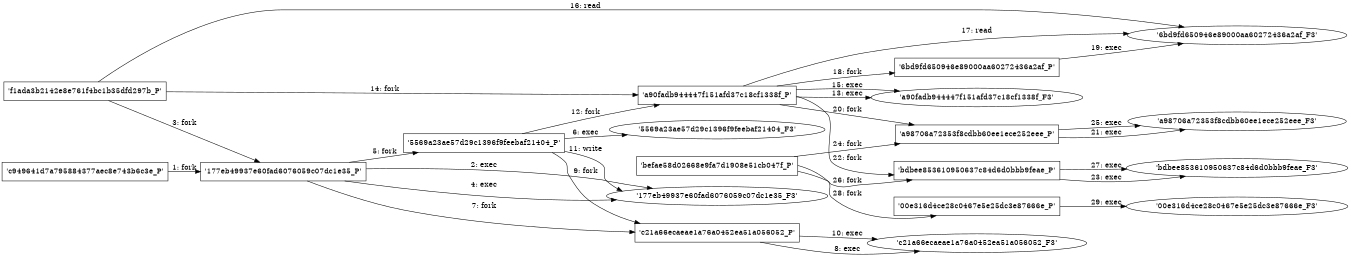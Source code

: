 digraph "D:\Learning\Paper\apt\基于CTI的攻击预警\Dataset\攻击图\ASGfromALLCTI\Microsoft Patch Tuesday - March 2016.dot" {
rankdir="LR"
size="9"
fixedsize="false"
splines="true"
nodesep=0.3
ranksep=0
fontsize=10
overlap="scalexy"
engine= "neato"
	"'c949641d7a795884377aec8e743b6c3e_P'" [node_type=Process shape=box]
	"'177eb49937e60fad6076059c07dc1e35_P'" [node_type=Process shape=box]
	"'c949641d7a795884377aec8e743b6c3e_P'" -> "'177eb49937e60fad6076059c07dc1e35_P'" [label="1: fork"]
	"'177eb49937e60fad6076059c07dc1e35_P'" [node_type=Process shape=box]
	"'177eb49937e60fad6076059c07dc1e35_F3'" [node_type=File shape=ellipse]
	"'177eb49937e60fad6076059c07dc1e35_P'" -> "'177eb49937e60fad6076059c07dc1e35_F3'" [label="2: exec"]
	"'f1ada3b2142e8e761f4bc1b35dfd297b_P'" [node_type=Process shape=box]
	"'177eb49937e60fad6076059c07dc1e35_P'" [node_type=Process shape=box]
	"'f1ada3b2142e8e761f4bc1b35dfd297b_P'" -> "'177eb49937e60fad6076059c07dc1e35_P'" [label="3: fork"]
	"'177eb49937e60fad6076059c07dc1e35_P'" [node_type=Process shape=box]
	"'177eb49937e60fad6076059c07dc1e35_F3'" [node_type=File shape=ellipse]
	"'177eb49937e60fad6076059c07dc1e35_P'" -> "'177eb49937e60fad6076059c07dc1e35_F3'" [label="4: exec"]
	"'177eb49937e60fad6076059c07dc1e35_P'" [node_type=Process shape=box]
	"'5569a23ae57d29c1396f9feebaf21404_P'" [node_type=Process shape=box]
	"'177eb49937e60fad6076059c07dc1e35_P'" -> "'5569a23ae57d29c1396f9feebaf21404_P'" [label="5: fork"]
	"'5569a23ae57d29c1396f9feebaf21404_P'" [node_type=Process shape=box]
	"'5569a23ae57d29c1396f9feebaf21404_F3'" [node_type=File shape=ellipse]
	"'5569a23ae57d29c1396f9feebaf21404_P'" -> "'5569a23ae57d29c1396f9feebaf21404_F3'" [label="6: exec"]
	"'177eb49937e60fad6076059c07dc1e35_P'" [node_type=Process shape=box]
	"'c21a66ecaeae1a76a0452ea51a056052_P'" [node_type=Process shape=box]
	"'177eb49937e60fad6076059c07dc1e35_P'" -> "'c21a66ecaeae1a76a0452ea51a056052_P'" [label="7: fork"]
	"'c21a66ecaeae1a76a0452ea51a056052_P'" [node_type=Process shape=box]
	"'c21a66ecaeae1a76a0452ea51a056052_F3'" [node_type=File shape=ellipse]
	"'c21a66ecaeae1a76a0452ea51a056052_P'" -> "'c21a66ecaeae1a76a0452ea51a056052_F3'" [label="8: exec"]
	"'5569a23ae57d29c1396f9feebaf21404_P'" [node_type=Process shape=box]
	"'c21a66ecaeae1a76a0452ea51a056052_P'" [node_type=Process shape=box]
	"'5569a23ae57d29c1396f9feebaf21404_P'" -> "'c21a66ecaeae1a76a0452ea51a056052_P'" [label="9: fork"]
	"'c21a66ecaeae1a76a0452ea51a056052_P'" [node_type=Process shape=box]
	"'c21a66ecaeae1a76a0452ea51a056052_F3'" [node_type=File shape=ellipse]
	"'c21a66ecaeae1a76a0452ea51a056052_P'" -> "'c21a66ecaeae1a76a0452ea51a056052_F3'" [label="10: exec"]
	"'177eb49937e60fad6076059c07dc1e35_F3'" [node_type=file shape=ellipse]
	"'5569a23ae57d29c1396f9feebaf21404_P'" [node_type=Process shape=box]
	"'5569a23ae57d29c1396f9feebaf21404_P'" -> "'177eb49937e60fad6076059c07dc1e35_F3'" [label="11: write"]
	"'5569a23ae57d29c1396f9feebaf21404_P'" [node_type=Process shape=box]
	"'a90fadb944447f151afd37c18cf1338f_P'" [node_type=Process shape=box]
	"'5569a23ae57d29c1396f9feebaf21404_P'" -> "'a90fadb944447f151afd37c18cf1338f_P'" [label="12: fork"]
	"'a90fadb944447f151afd37c18cf1338f_P'" [node_type=Process shape=box]
	"'a90fadb944447f151afd37c18cf1338f_F3'" [node_type=File shape=ellipse]
	"'a90fadb944447f151afd37c18cf1338f_P'" -> "'a90fadb944447f151afd37c18cf1338f_F3'" [label="13: exec"]
	"'f1ada3b2142e8e761f4bc1b35dfd297b_P'" [node_type=Process shape=box]
	"'a90fadb944447f151afd37c18cf1338f_P'" [node_type=Process shape=box]
	"'f1ada3b2142e8e761f4bc1b35dfd297b_P'" -> "'a90fadb944447f151afd37c18cf1338f_P'" [label="14: fork"]
	"'a90fadb944447f151afd37c18cf1338f_P'" [node_type=Process shape=box]
	"'a90fadb944447f151afd37c18cf1338f_F3'" [node_type=File shape=ellipse]
	"'a90fadb944447f151afd37c18cf1338f_P'" -> "'a90fadb944447f151afd37c18cf1338f_F3'" [label="15: exec"]
	"'6bd9fd650946e89000aa60272436a2af_F3'" [node_type=file shape=ellipse]
	"'f1ada3b2142e8e761f4bc1b35dfd297b_P'" [node_type=Process shape=box]
	"'f1ada3b2142e8e761f4bc1b35dfd297b_P'" -> "'6bd9fd650946e89000aa60272436a2af_F3'" [label="16: read"]
	"'6bd9fd650946e89000aa60272436a2af_F3'" [node_type=file shape=ellipse]
	"'a90fadb944447f151afd37c18cf1338f_P'" [node_type=Process shape=box]
	"'a90fadb944447f151afd37c18cf1338f_P'" -> "'6bd9fd650946e89000aa60272436a2af_F3'" [label="17: read"]
	"'a90fadb944447f151afd37c18cf1338f_P'" [node_type=Process shape=box]
	"'6bd9fd650946e89000aa60272436a2af_P'" [node_type=Process shape=box]
	"'a90fadb944447f151afd37c18cf1338f_P'" -> "'6bd9fd650946e89000aa60272436a2af_P'" [label="18: fork"]
	"'6bd9fd650946e89000aa60272436a2af_P'" [node_type=Process shape=box]
	"'6bd9fd650946e89000aa60272436a2af_F3'" [node_type=File shape=ellipse]
	"'6bd9fd650946e89000aa60272436a2af_P'" -> "'6bd9fd650946e89000aa60272436a2af_F3'" [label="19: exec"]
	"'a90fadb944447f151afd37c18cf1338f_P'" [node_type=Process shape=box]
	"'a98706a72353f8cdbb60ee1ece252eee_P'" [node_type=Process shape=box]
	"'a90fadb944447f151afd37c18cf1338f_P'" -> "'a98706a72353f8cdbb60ee1ece252eee_P'" [label="20: fork"]
	"'a98706a72353f8cdbb60ee1ece252eee_P'" [node_type=Process shape=box]
	"'a98706a72353f8cdbb60ee1ece252eee_F3'" [node_type=File shape=ellipse]
	"'a98706a72353f8cdbb60ee1ece252eee_P'" -> "'a98706a72353f8cdbb60ee1ece252eee_F3'" [label="21: exec"]
	"'a90fadb944447f151afd37c18cf1338f_P'" [node_type=Process shape=box]
	"'bdbee853610950637c84d6d0bbb9feae_P'" [node_type=Process shape=box]
	"'a90fadb944447f151afd37c18cf1338f_P'" -> "'bdbee853610950637c84d6d0bbb9feae_P'" [label="22: fork"]
	"'bdbee853610950637c84d6d0bbb9feae_P'" [node_type=Process shape=box]
	"'bdbee853610950637c84d6d0bbb9feae_F3'" [node_type=File shape=ellipse]
	"'bdbee853610950637c84d6d0bbb9feae_P'" -> "'bdbee853610950637c84d6d0bbb9feae_F3'" [label="23: exec"]
	"'befae58d02668e9fa7d1908e51cb047f_P'" [node_type=Process shape=box]
	"'a98706a72353f8cdbb60ee1ece252eee_P'" [node_type=Process shape=box]
	"'befae58d02668e9fa7d1908e51cb047f_P'" -> "'a98706a72353f8cdbb60ee1ece252eee_P'" [label="24: fork"]
	"'a98706a72353f8cdbb60ee1ece252eee_P'" [node_type=Process shape=box]
	"'a98706a72353f8cdbb60ee1ece252eee_F3'" [node_type=File shape=ellipse]
	"'a98706a72353f8cdbb60ee1ece252eee_P'" -> "'a98706a72353f8cdbb60ee1ece252eee_F3'" [label="25: exec"]
	"'befae58d02668e9fa7d1908e51cb047f_P'" [node_type=Process shape=box]
	"'bdbee853610950637c84d6d0bbb9feae_P'" [node_type=Process shape=box]
	"'befae58d02668e9fa7d1908e51cb047f_P'" -> "'bdbee853610950637c84d6d0bbb9feae_P'" [label="26: fork"]
	"'bdbee853610950637c84d6d0bbb9feae_P'" [node_type=Process shape=box]
	"'bdbee853610950637c84d6d0bbb9feae_F3'" [node_type=File shape=ellipse]
	"'bdbee853610950637c84d6d0bbb9feae_P'" -> "'bdbee853610950637c84d6d0bbb9feae_F3'" [label="27: exec"]
	"'befae58d02668e9fa7d1908e51cb047f_P'" [node_type=Process shape=box]
	"'00e316d4ce28c0467e5e25dc3e87666e_P'" [node_type=Process shape=box]
	"'befae58d02668e9fa7d1908e51cb047f_P'" -> "'00e316d4ce28c0467e5e25dc3e87666e_P'" [label="28: fork"]
	"'00e316d4ce28c0467e5e25dc3e87666e_P'" [node_type=Process shape=box]
	"'00e316d4ce28c0467e5e25dc3e87666e_F3'" [node_type=File shape=ellipse]
	"'00e316d4ce28c0467e5e25dc3e87666e_P'" -> "'00e316d4ce28c0467e5e25dc3e87666e_F3'" [label="29: exec"]
}
